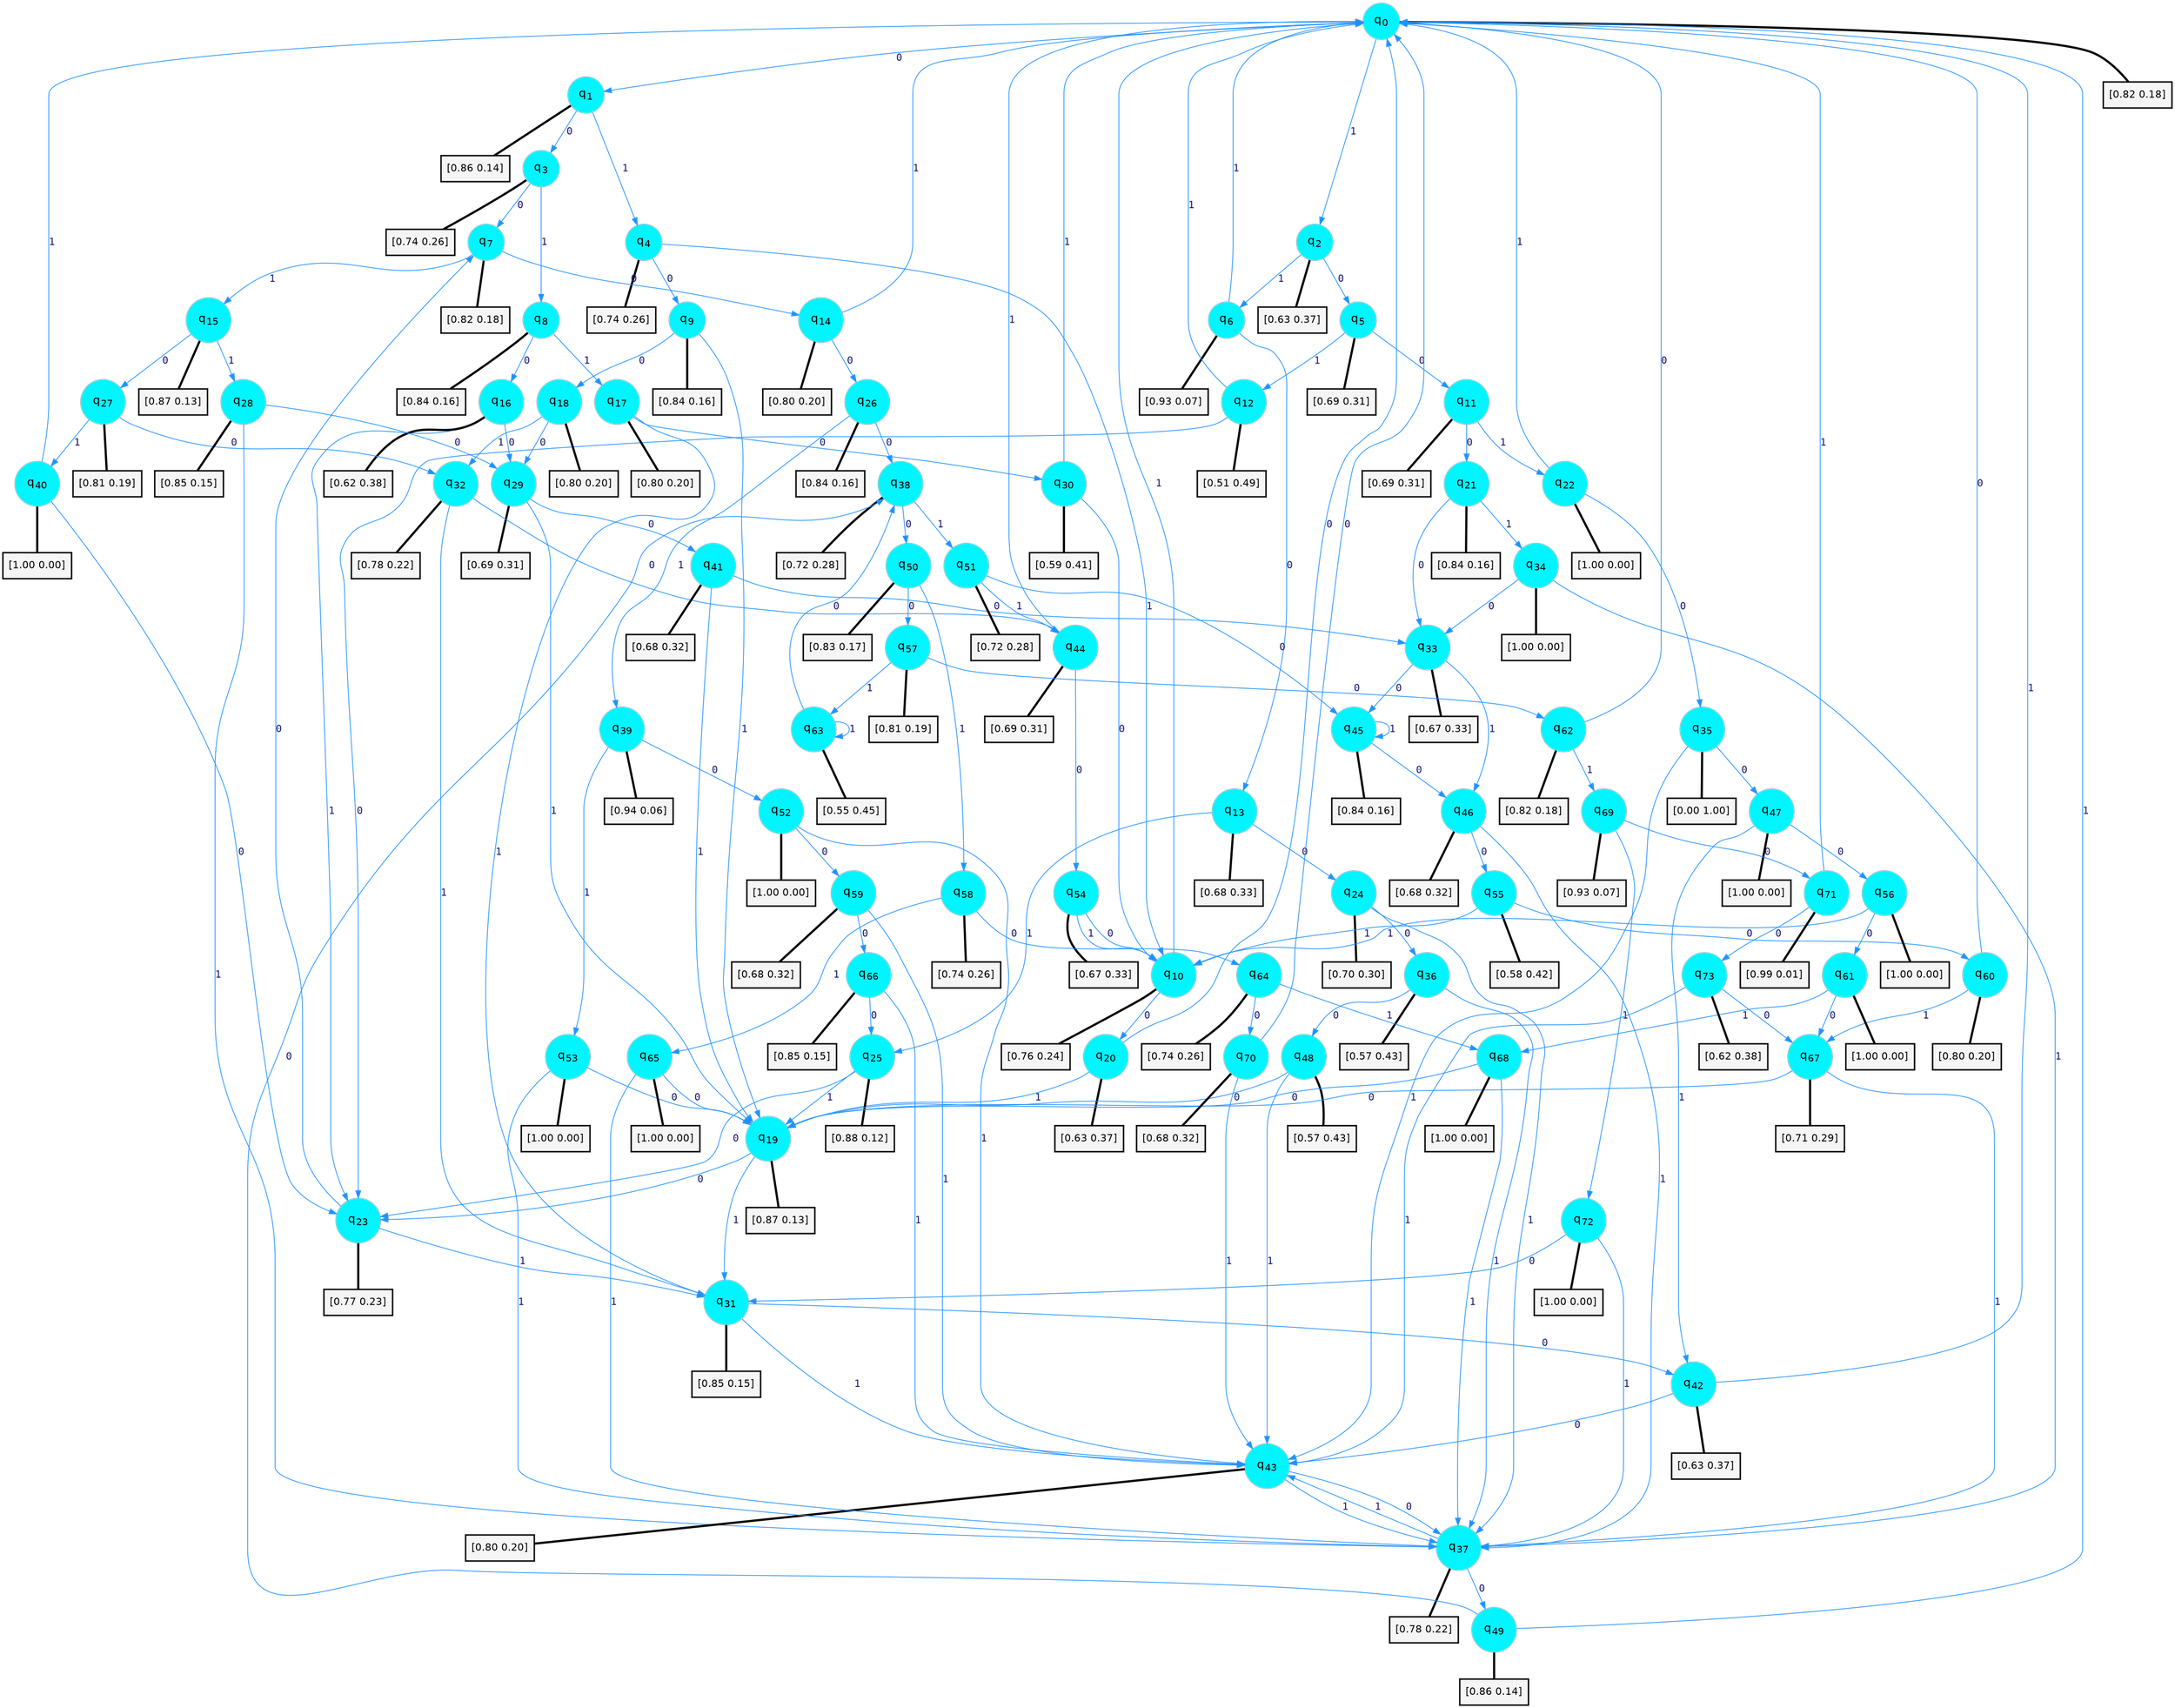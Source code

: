 digraph G {
graph [
bgcolor=transparent, dpi=300, rankdir=TD, size="40,25"];
node [
color=gray, fillcolor=turquoise1, fontcolor=black, fontname=Helvetica, fontsize=16, fontweight=bold, shape=circle, style=filled];
edge [
arrowsize=1, color=dodgerblue1, fontcolor=midnightblue, fontname=courier, fontweight=bold, penwidth=1, style=solid, weight=20];
0[label=<q<SUB>0</SUB>>];
1[label=<q<SUB>1</SUB>>];
2[label=<q<SUB>2</SUB>>];
3[label=<q<SUB>3</SUB>>];
4[label=<q<SUB>4</SUB>>];
5[label=<q<SUB>5</SUB>>];
6[label=<q<SUB>6</SUB>>];
7[label=<q<SUB>7</SUB>>];
8[label=<q<SUB>8</SUB>>];
9[label=<q<SUB>9</SUB>>];
10[label=<q<SUB>10</SUB>>];
11[label=<q<SUB>11</SUB>>];
12[label=<q<SUB>12</SUB>>];
13[label=<q<SUB>13</SUB>>];
14[label=<q<SUB>14</SUB>>];
15[label=<q<SUB>15</SUB>>];
16[label=<q<SUB>16</SUB>>];
17[label=<q<SUB>17</SUB>>];
18[label=<q<SUB>18</SUB>>];
19[label=<q<SUB>19</SUB>>];
20[label=<q<SUB>20</SUB>>];
21[label=<q<SUB>21</SUB>>];
22[label=<q<SUB>22</SUB>>];
23[label=<q<SUB>23</SUB>>];
24[label=<q<SUB>24</SUB>>];
25[label=<q<SUB>25</SUB>>];
26[label=<q<SUB>26</SUB>>];
27[label=<q<SUB>27</SUB>>];
28[label=<q<SUB>28</SUB>>];
29[label=<q<SUB>29</SUB>>];
30[label=<q<SUB>30</SUB>>];
31[label=<q<SUB>31</SUB>>];
32[label=<q<SUB>32</SUB>>];
33[label=<q<SUB>33</SUB>>];
34[label=<q<SUB>34</SUB>>];
35[label=<q<SUB>35</SUB>>];
36[label=<q<SUB>36</SUB>>];
37[label=<q<SUB>37</SUB>>];
38[label=<q<SUB>38</SUB>>];
39[label=<q<SUB>39</SUB>>];
40[label=<q<SUB>40</SUB>>];
41[label=<q<SUB>41</SUB>>];
42[label=<q<SUB>42</SUB>>];
43[label=<q<SUB>43</SUB>>];
44[label=<q<SUB>44</SUB>>];
45[label=<q<SUB>45</SUB>>];
46[label=<q<SUB>46</SUB>>];
47[label=<q<SUB>47</SUB>>];
48[label=<q<SUB>48</SUB>>];
49[label=<q<SUB>49</SUB>>];
50[label=<q<SUB>50</SUB>>];
51[label=<q<SUB>51</SUB>>];
52[label=<q<SUB>52</SUB>>];
53[label=<q<SUB>53</SUB>>];
54[label=<q<SUB>54</SUB>>];
55[label=<q<SUB>55</SUB>>];
56[label=<q<SUB>56</SUB>>];
57[label=<q<SUB>57</SUB>>];
58[label=<q<SUB>58</SUB>>];
59[label=<q<SUB>59</SUB>>];
60[label=<q<SUB>60</SUB>>];
61[label=<q<SUB>61</SUB>>];
62[label=<q<SUB>62</SUB>>];
63[label=<q<SUB>63</SUB>>];
64[label=<q<SUB>64</SUB>>];
65[label=<q<SUB>65</SUB>>];
66[label=<q<SUB>66</SUB>>];
67[label=<q<SUB>67</SUB>>];
68[label=<q<SUB>68</SUB>>];
69[label=<q<SUB>69</SUB>>];
70[label=<q<SUB>70</SUB>>];
71[label=<q<SUB>71</SUB>>];
72[label=<q<SUB>72</SUB>>];
73[label=<q<SUB>73</SUB>>];
74[label="[0.82 0.18]", shape=box,fontcolor=black, fontname=Helvetica, fontsize=14, penwidth=2, fillcolor=whitesmoke,color=black];
75[label="[0.86 0.14]", shape=box,fontcolor=black, fontname=Helvetica, fontsize=14, penwidth=2, fillcolor=whitesmoke,color=black];
76[label="[0.63 0.37]", shape=box,fontcolor=black, fontname=Helvetica, fontsize=14, penwidth=2, fillcolor=whitesmoke,color=black];
77[label="[0.74 0.26]", shape=box,fontcolor=black, fontname=Helvetica, fontsize=14, penwidth=2, fillcolor=whitesmoke,color=black];
78[label="[0.74 0.26]", shape=box,fontcolor=black, fontname=Helvetica, fontsize=14, penwidth=2, fillcolor=whitesmoke,color=black];
79[label="[0.69 0.31]", shape=box,fontcolor=black, fontname=Helvetica, fontsize=14, penwidth=2, fillcolor=whitesmoke,color=black];
80[label="[0.93 0.07]", shape=box,fontcolor=black, fontname=Helvetica, fontsize=14, penwidth=2, fillcolor=whitesmoke,color=black];
81[label="[0.82 0.18]", shape=box,fontcolor=black, fontname=Helvetica, fontsize=14, penwidth=2, fillcolor=whitesmoke,color=black];
82[label="[0.84 0.16]", shape=box,fontcolor=black, fontname=Helvetica, fontsize=14, penwidth=2, fillcolor=whitesmoke,color=black];
83[label="[0.84 0.16]", shape=box,fontcolor=black, fontname=Helvetica, fontsize=14, penwidth=2, fillcolor=whitesmoke,color=black];
84[label="[0.76 0.24]", shape=box,fontcolor=black, fontname=Helvetica, fontsize=14, penwidth=2, fillcolor=whitesmoke,color=black];
85[label="[0.69 0.31]", shape=box,fontcolor=black, fontname=Helvetica, fontsize=14, penwidth=2, fillcolor=whitesmoke,color=black];
86[label="[0.51 0.49]", shape=box,fontcolor=black, fontname=Helvetica, fontsize=14, penwidth=2, fillcolor=whitesmoke,color=black];
87[label="[0.68 0.33]", shape=box,fontcolor=black, fontname=Helvetica, fontsize=14, penwidth=2, fillcolor=whitesmoke,color=black];
88[label="[0.80 0.20]", shape=box,fontcolor=black, fontname=Helvetica, fontsize=14, penwidth=2, fillcolor=whitesmoke,color=black];
89[label="[0.87 0.13]", shape=box,fontcolor=black, fontname=Helvetica, fontsize=14, penwidth=2, fillcolor=whitesmoke,color=black];
90[label="[0.62 0.38]", shape=box,fontcolor=black, fontname=Helvetica, fontsize=14, penwidth=2, fillcolor=whitesmoke,color=black];
91[label="[0.80 0.20]", shape=box,fontcolor=black, fontname=Helvetica, fontsize=14, penwidth=2, fillcolor=whitesmoke,color=black];
92[label="[0.80 0.20]", shape=box,fontcolor=black, fontname=Helvetica, fontsize=14, penwidth=2, fillcolor=whitesmoke,color=black];
93[label="[0.87 0.13]", shape=box,fontcolor=black, fontname=Helvetica, fontsize=14, penwidth=2, fillcolor=whitesmoke,color=black];
94[label="[0.63 0.37]", shape=box,fontcolor=black, fontname=Helvetica, fontsize=14, penwidth=2, fillcolor=whitesmoke,color=black];
95[label="[0.84 0.16]", shape=box,fontcolor=black, fontname=Helvetica, fontsize=14, penwidth=2, fillcolor=whitesmoke,color=black];
96[label="[1.00 0.00]", shape=box,fontcolor=black, fontname=Helvetica, fontsize=14, penwidth=2, fillcolor=whitesmoke,color=black];
97[label="[0.77 0.23]", shape=box,fontcolor=black, fontname=Helvetica, fontsize=14, penwidth=2, fillcolor=whitesmoke,color=black];
98[label="[0.70 0.30]", shape=box,fontcolor=black, fontname=Helvetica, fontsize=14, penwidth=2, fillcolor=whitesmoke,color=black];
99[label="[0.88 0.12]", shape=box,fontcolor=black, fontname=Helvetica, fontsize=14, penwidth=2, fillcolor=whitesmoke,color=black];
100[label="[0.84 0.16]", shape=box,fontcolor=black, fontname=Helvetica, fontsize=14, penwidth=2, fillcolor=whitesmoke,color=black];
101[label="[0.81 0.19]", shape=box,fontcolor=black, fontname=Helvetica, fontsize=14, penwidth=2, fillcolor=whitesmoke,color=black];
102[label="[0.85 0.15]", shape=box,fontcolor=black, fontname=Helvetica, fontsize=14, penwidth=2, fillcolor=whitesmoke,color=black];
103[label="[0.69 0.31]", shape=box,fontcolor=black, fontname=Helvetica, fontsize=14, penwidth=2, fillcolor=whitesmoke,color=black];
104[label="[0.59 0.41]", shape=box,fontcolor=black, fontname=Helvetica, fontsize=14, penwidth=2, fillcolor=whitesmoke,color=black];
105[label="[0.85 0.15]", shape=box,fontcolor=black, fontname=Helvetica, fontsize=14, penwidth=2, fillcolor=whitesmoke,color=black];
106[label="[0.78 0.22]", shape=box,fontcolor=black, fontname=Helvetica, fontsize=14, penwidth=2, fillcolor=whitesmoke,color=black];
107[label="[0.67 0.33]", shape=box,fontcolor=black, fontname=Helvetica, fontsize=14, penwidth=2, fillcolor=whitesmoke,color=black];
108[label="[1.00 0.00]", shape=box,fontcolor=black, fontname=Helvetica, fontsize=14, penwidth=2, fillcolor=whitesmoke,color=black];
109[label="[0.00 1.00]", shape=box,fontcolor=black, fontname=Helvetica, fontsize=14, penwidth=2, fillcolor=whitesmoke,color=black];
110[label="[0.57 0.43]", shape=box,fontcolor=black, fontname=Helvetica, fontsize=14, penwidth=2, fillcolor=whitesmoke,color=black];
111[label="[0.78 0.22]", shape=box,fontcolor=black, fontname=Helvetica, fontsize=14, penwidth=2, fillcolor=whitesmoke,color=black];
112[label="[0.72 0.28]", shape=box,fontcolor=black, fontname=Helvetica, fontsize=14, penwidth=2, fillcolor=whitesmoke,color=black];
113[label="[0.94 0.06]", shape=box,fontcolor=black, fontname=Helvetica, fontsize=14, penwidth=2, fillcolor=whitesmoke,color=black];
114[label="[1.00 0.00]", shape=box,fontcolor=black, fontname=Helvetica, fontsize=14, penwidth=2, fillcolor=whitesmoke,color=black];
115[label="[0.68 0.32]", shape=box,fontcolor=black, fontname=Helvetica, fontsize=14, penwidth=2, fillcolor=whitesmoke,color=black];
116[label="[0.63 0.37]", shape=box,fontcolor=black, fontname=Helvetica, fontsize=14, penwidth=2, fillcolor=whitesmoke,color=black];
117[label="[0.80 0.20]", shape=box,fontcolor=black, fontname=Helvetica, fontsize=14, penwidth=2, fillcolor=whitesmoke,color=black];
118[label="[0.69 0.31]", shape=box,fontcolor=black, fontname=Helvetica, fontsize=14, penwidth=2, fillcolor=whitesmoke,color=black];
119[label="[0.84 0.16]", shape=box,fontcolor=black, fontname=Helvetica, fontsize=14, penwidth=2, fillcolor=whitesmoke,color=black];
120[label="[0.68 0.32]", shape=box,fontcolor=black, fontname=Helvetica, fontsize=14, penwidth=2, fillcolor=whitesmoke,color=black];
121[label="[1.00 0.00]", shape=box,fontcolor=black, fontname=Helvetica, fontsize=14, penwidth=2, fillcolor=whitesmoke,color=black];
122[label="[0.57 0.43]", shape=box,fontcolor=black, fontname=Helvetica, fontsize=14, penwidth=2, fillcolor=whitesmoke,color=black];
123[label="[0.86 0.14]", shape=box,fontcolor=black, fontname=Helvetica, fontsize=14, penwidth=2, fillcolor=whitesmoke,color=black];
124[label="[0.83 0.17]", shape=box,fontcolor=black, fontname=Helvetica, fontsize=14, penwidth=2, fillcolor=whitesmoke,color=black];
125[label="[0.72 0.28]", shape=box,fontcolor=black, fontname=Helvetica, fontsize=14, penwidth=2, fillcolor=whitesmoke,color=black];
126[label="[1.00 0.00]", shape=box,fontcolor=black, fontname=Helvetica, fontsize=14, penwidth=2, fillcolor=whitesmoke,color=black];
127[label="[1.00 0.00]", shape=box,fontcolor=black, fontname=Helvetica, fontsize=14, penwidth=2, fillcolor=whitesmoke,color=black];
128[label="[0.67 0.33]", shape=box,fontcolor=black, fontname=Helvetica, fontsize=14, penwidth=2, fillcolor=whitesmoke,color=black];
129[label="[0.58 0.42]", shape=box,fontcolor=black, fontname=Helvetica, fontsize=14, penwidth=2, fillcolor=whitesmoke,color=black];
130[label="[1.00 0.00]", shape=box,fontcolor=black, fontname=Helvetica, fontsize=14, penwidth=2, fillcolor=whitesmoke,color=black];
131[label="[0.81 0.19]", shape=box,fontcolor=black, fontname=Helvetica, fontsize=14, penwidth=2, fillcolor=whitesmoke,color=black];
132[label="[0.74 0.26]", shape=box,fontcolor=black, fontname=Helvetica, fontsize=14, penwidth=2, fillcolor=whitesmoke,color=black];
133[label="[0.68 0.32]", shape=box,fontcolor=black, fontname=Helvetica, fontsize=14, penwidth=2, fillcolor=whitesmoke,color=black];
134[label="[0.80 0.20]", shape=box,fontcolor=black, fontname=Helvetica, fontsize=14, penwidth=2, fillcolor=whitesmoke,color=black];
135[label="[1.00 0.00]", shape=box,fontcolor=black, fontname=Helvetica, fontsize=14, penwidth=2, fillcolor=whitesmoke,color=black];
136[label="[0.82 0.18]", shape=box,fontcolor=black, fontname=Helvetica, fontsize=14, penwidth=2, fillcolor=whitesmoke,color=black];
137[label="[0.55 0.45]", shape=box,fontcolor=black, fontname=Helvetica, fontsize=14, penwidth=2, fillcolor=whitesmoke,color=black];
138[label="[0.74 0.26]", shape=box,fontcolor=black, fontname=Helvetica, fontsize=14, penwidth=2, fillcolor=whitesmoke,color=black];
139[label="[1.00 0.00]", shape=box,fontcolor=black, fontname=Helvetica, fontsize=14, penwidth=2, fillcolor=whitesmoke,color=black];
140[label="[0.85 0.15]", shape=box,fontcolor=black, fontname=Helvetica, fontsize=14, penwidth=2, fillcolor=whitesmoke,color=black];
141[label="[0.71 0.29]", shape=box,fontcolor=black, fontname=Helvetica, fontsize=14, penwidth=2, fillcolor=whitesmoke,color=black];
142[label="[1.00 0.00]", shape=box,fontcolor=black, fontname=Helvetica, fontsize=14, penwidth=2, fillcolor=whitesmoke,color=black];
143[label="[0.93 0.07]", shape=box,fontcolor=black, fontname=Helvetica, fontsize=14, penwidth=2, fillcolor=whitesmoke,color=black];
144[label="[0.68 0.32]", shape=box,fontcolor=black, fontname=Helvetica, fontsize=14, penwidth=2, fillcolor=whitesmoke,color=black];
145[label="[0.99 0.01]", shape=box,fontcolor=black, fontname=Helvetica, fontsize=14, penwidth=2, fillcolor=whitesmoke,color=black];
146[label="[1.00 0.00]", shape=box,fontcolor=black, fontname=Helvetica, fontsize=14, penwidth=2, fillcolor=whitesmoke,color=black];
147[label="[0.62 0.38]", shape=box,fontcolor=black, fontname=Helvetica, fontsize=14, penwidth=2, fillcolor=whitesmoke,color=black];
0->1 [label=0];
0->2 [label=1];
0->74 [arrowhead=none, penwidth=3,color=black];
1->3 [label=0];
1->4 [label=1];
1->75 [arrowhead=none, penwidth=3,color=black];
2->5 [label=0];
2->6 [label=1];
2->76 [arrowhead=none, penwidth=3,color=black];
3->7 [label=0];
3->8 [label=1];
3->77 [arrowhead=none, penwidth=3,color=black];
4->9 [label=0];
4->10 [label=1];
4->78 [arrowhead=none, penwidth=3,color=black];
5->11 [label=0];
5->12 [label=1];
5->79 [arrowhead=none, penwidth=3,color=black];
6->13 [label=0];
6->0 [label=1];
6->80 [arrowhead=none, penwidth=3,color=black];
7->14 [label=0];
7->15 [label=1];
7->81 [arrowhead=none, penwidth=3,color=black];
8->16 [label=0];
8->17 [label=1];
8->82 [arrowhead=none, penwidth=3,color=black];
9->18 [label=0];
9->19 [label=1];
9->83 [arrowhead=none, penwidth=3,color=black];
10->20 [label=0];
10->0 [label=1];
10->84 [arrowhead=none, penwidth=3,color=black];
11->21 [label=0];
11->22 [label=1];
11->85 [arrowhead=none, penwidth=3,color=black];
12->23 [label=0];
12->0 [label=1];
12->86 [arrowhead=none, penwidth=3,color=black];
13->24 [label=0];
13->25 [label=1];
13->87 [arrowhead=none, penwidth=3,color=black];
14->26 [label=0];
14->0 [label=1];
14->88 [arrowhead=none, penwidth=3,color=black];
15->27 [label=0];
15->28 [label=1];
15->89 [arrowhead=none, penwidth=3,color=black];
16->29 [label=0];
16->23 [label=1];
16->90 [arrowhead=none, penwidth=3,color=black];
17->30 [label=0];
17->31 [label=1];
17->91 [arrowhead=none, penwidth=3,color=black];
18->29 [label=0];
18->32 [label=1];
18->92 [arrowhead=none, penwidth=3,color=black];
19->23 [label=0];
19->31 [label=1];
19->93 [arrowhead=none, penwidth=3,color=black];
20->0 [label=0];
20->19 [label=1];
20->94 [arrowhead=none, penwidth=3,color=black];
21->33 [label=0];
21->34 [label=1];
21->95 [arrowhead=none, penwidth=3,color=black];
22->35 [label=0];
22->0 [label=1];
22->96 [arrowhead=none, penwidth=3,color=black];
23->7 [label=0];
23->31 [label=1];
23->97 [arrowhead=none, penwidth=3,color=black];
24->36 [label=0];
24->37 [label=1];
24->98 [arrowhead=none, penwidth=3,color=black];
25->23 [label=0];
25->19 [label=1];
25->99 [arrowhead=none, penwidth=3,color=black];
26->38 [label=0];
26->39 [label=1];
26->100 [arrowhead=none, penwidth=3,color=black];
27->32 [label=0];
27->40 [label=1];
27->101 [arrowhead=none, penwidth=3,color=black];
28->29 [label=0];
28->37 [label=1];
28->102 [arrowhead=none, penwidth=3,color=black];
29->41 [label=0];
29->19 [label=1];
29->103 [arrowhead=none, penwidth=3,color=black];
30->10 [label=0];
30->0 [label=1];
30->104 [arrowhead=none, penwidth=3,color=black];
31->42 [label=0];
31->43 [label=1];
31->105 [arrowhead=none, penwidth=3,color=black];
32->44 [label=0];
32->31 [label=1];
32->106 [arrowhead=none, penwidth=3,color=black];
33->45 [label=0];
33->46 [label=1];
33->107 [arrowhead=none, penwidth=3,color=black];
34->33 [label=0];
34->37 [label=1];
34->108 [arrowhead=none, penwidth=3,color=black];
35->47 [label=0];
35->43 [label=1];
35->109 [arrowhead=none, penwidth=3,color=black];
36->48 [label=0];
36->37 [label=1];
36->110 [arrowhead=none, penwidth=3,color=black];
37->49 [label=0];
37->43 [label=1];
37->111 [arrowhead=none, penwidth=3,color=black];
38->50 [label=0];
38->51 [label=1];
38->112 [arrowhead=none, penwidth=3,color=black];
39->52 [label=0];
39->53 [label=1];
39->113 [arrowhead=none, penwidth=3,color=black];
40->23 [label=0];
40->0 [label=1];
40->114 [arrowhead=none, penwidth=3,color=black];
41->33 [label=0];
41->19 [label=1];
41->115 [arrowhead=none, penwidth=3,color=black];
42->43 [label=0];
42->0 [label=1];
42->116 [arrowhead=none, penwidth=3,color=black];
43->37 [label=0];
43->37 [label=1];
43->117 [arrowhead=none, penwidth=3,color=black];
44->54 [label=0];
44->0 [label=1];
44->118 [arrowhead=none, penwidth=3,color=black];
45->46 [label=0];
45->45 [label=1];
45->119 [arrowhead=none, penwidth=3,color=black];
46->55 [label=0];
46->37 [label=1];
46->120 [arrowhead=none, penwidth=3,color=black];
47->56 [label=0];
47->42 [label=1];
47->121 [arrowhead=none, penwidth=3,color=black];
48->19 [label=0];
48->43 [label=1];
48->122 [arrowhead=none, penwidth=3,color=black];
49->38 [label=0];
49->0 [label=1];
49->123 [arrowhead=none, penwidth=3,color=black];
50->57 [label=0];
50->58 [label=1];
50->124 [arrowhead=none, penwidth=3,color=black];
51->45 [label=0];
51->44 [label=1];
51->125 [arrowhead=none, penwidth=3,color=black];
52->59 [label=0];
52->43 [label=1];
52->126 [arrowhead=none, penwidth=3,color=black];
53->19 [label=0];
53->37 [label=1];
53->127 [arrowhead=none, penwidth=3,color=black];
54->10 [label=0];
54->10 [label=1];
54->128 [arrowhead=none, penwidth=3,color=black];
55->60 [label=0];
55->10 [label=1];
55->129 [arrowhead=none, penwidth=3,color=black];
56->61 [label=0];
56->10 [label=1];
56->130 [arrowhead=none, penwidth=3,color=black];
57->62 [label=0];
57->63 [label=1];
57->131 [arrowhead=none, penwidth=3,color=black];
58->64 [label=0];
58->65 [label=1];
58->132 [arrowhead=none, penwidth=3,color=black];
59->66 [label=0];
59->43 [label=1];
59->133 [arrowhead=none, penwidth=3,color=black];
60->0 [label=0];
60->67 [label=1];
60->134 [arrowhead=none, penwidth=3,color=black];
61->67 [label=0];
61->68 [label=1];
61->135 [arrowhead=none, penwidth=3,color=black];
62->0 [label=0];
62->69 [label=1];
62->136 [arrowhead=none, penwidth=3,color=black];
63->38 [label=0];
63->63 [label=1];
63->137 [arrowhead=none, penwidth=3,color=black];
64->70 [label=0];
64->68 [label=1];
64->138 [arrowhead=none, penwidth=3,color=black];
65->19 [label=0];
65->37 [label=1];
65->139 [arrowhead=none, penwidth=3,color=black];
66->25 [label=0];
66->43 [label=1];
66->140 [arrowhead=none, penwidth=3,color=black];
67->19 [label=0];
67->37 [label=1];
67->141 [arrowhead=none, penwidth=3,color=black];
68->19 [label=0];
68->37 [label=1];
68->142 [arrowhead=none, penwidth=3,color=black];
69->71 [label=0];
69->72 [label=1];
69->143 [arrowhead=none, penwidth=3,color=black];
70->0 [label=0];
70->43 [label=1];
70->144 [arrowhead=none, penwidth=3,color=black];
71->73 [label=0];
71->0 [label=1];
71->145 [arrowhead=none, penwidth=3,color=black];
72->31 [label=0];
72->37 [label=1];
72->146 [arrowhead=none, penwidth=3,color=black];
73->67 [label=0];
73->43 [label=1];
73->147 [arrowhead=none, penwidth=3,color=black];
}

